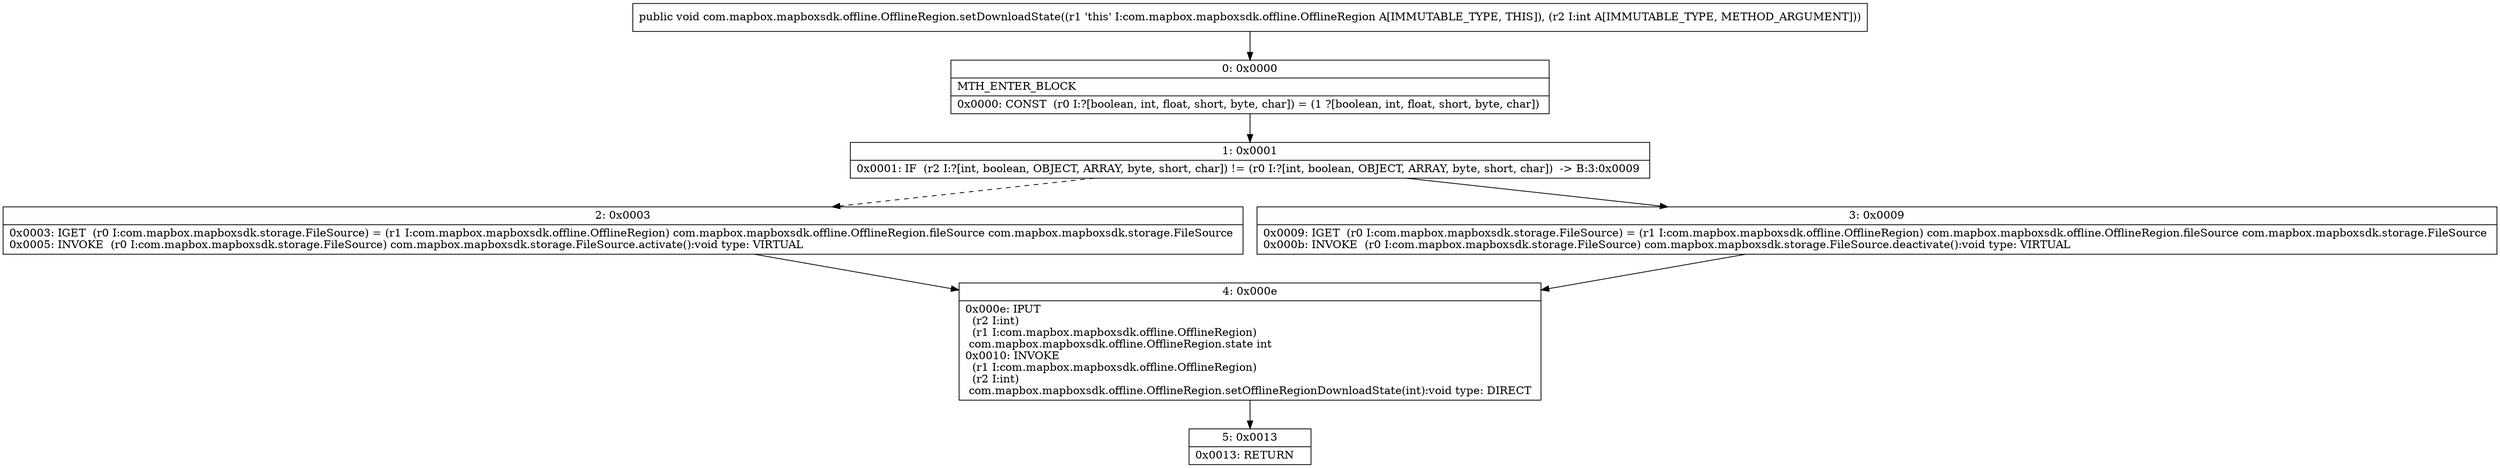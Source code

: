digraph "CFG forcom.mapbox.mapboxsdk.offline.OfflineRegion.setDownloadState(I)V" {
Node_0 [shape=record,label="{0\:\ 0x0000|MTH_ENTER_BLOCK\l|0x0000: CONST  (r0 I:?[boolean, int, float, short, byte, char]) = (1 ?[boolean, int, float, short, byte, char]) \l}"];
Node_1 [shape=record,label="{1\:\ 0x0001|0x0001: IF  (r2 I:?[int, boolean, OBJECT, ARRAY, byte, short, char]) != (r0 I:?[int, boolean, OBJECT, ARRAY, byte, short, char])  \-\> B:3:0x0009 \l}"];
Node_2 [shape=record,label="{2\:\ 0x0003|0x0003: IGET  (r0 I:com.mapbox.mapboxsdk.storage.FileSource) = (r1 I:com.mapbox.mapboxsdk.offline.OfflineRegion) com.mapbox.mapboxsdk.offline.OfflineRegion.fileSource com.mapbox.mapboxsdk.storage.FileSource \l0x0005: INVOKE  (r0 I:com.mapbox.mapboxsdk.storage.FileSource) com.mapbox.mapboxsdk.storage.FileSource.activate():void type: VIRTUAL \l}"];
Node_3 [shape=record,label="{3\:\ 0x0009|0x0009: IGET  (r0 I:com.mapbox.mapboxsdk.storage.FileSource) = (r1 I:com.mapbox.mapboxsdk.offline.OfflineRegion) com.mapbox.mapboxsdk.offline.OfflineRegion.fileSource com.mapbox.mapboxsdk.storage.FileSource \l0x000b: INVOKE  (r0 I:com.mapbox.mapboxsdk.storage.FileSource) com.mapbox.mapboxsdk.storage.FileSource.deactivate():void type: VIRTUAL \l}"];
Node_4 [shape=record,label="{4\:\ 0x000e|0x000e: IPUT  \l  (r2 I:int)\l  (r1 I:com.mapbox.mapboxsdk.offline.OfflineRegion)\l com.mapbox.mapboxsdk.offline.OfflineRegion.state int \l0x0010: INVOKE  \l  (r1 I:com.mapbox.mapboxsdk.offline.OfflineRegion)\l  (r2 I:int)\l com.mapbox.mapboxsdk.offline.OfflineRegion.setOfflineRegionDownloadState(int):void type: DIRECT \l}"];
Node_5 [shape=record,label="{5\:\ 0x0013|0x0013: RETURN   \l}"];
MethodNode[shape=record,label="{public void com.mapbox.mapboxsdk.offline.OfflineRegion.setDownloadState((r1 'this' I:com.mapbox.mapboxsdk.offline.OfflineRegion A[IMMUTABLE_TYPE, THIS]), (r2 I:int A[IMMUTABLE_TYPE, METHOD_ARGUMENT])) }"];
MethodNode -> Node_0;
Node_0 -> Node_1;
Node_1 -> Node_2[style=dashed];
Node_1 -> Node_3;
Node_2 -> Node_4;
Node_3 -> Node_4;
Node_4 -> Node_5;
}

